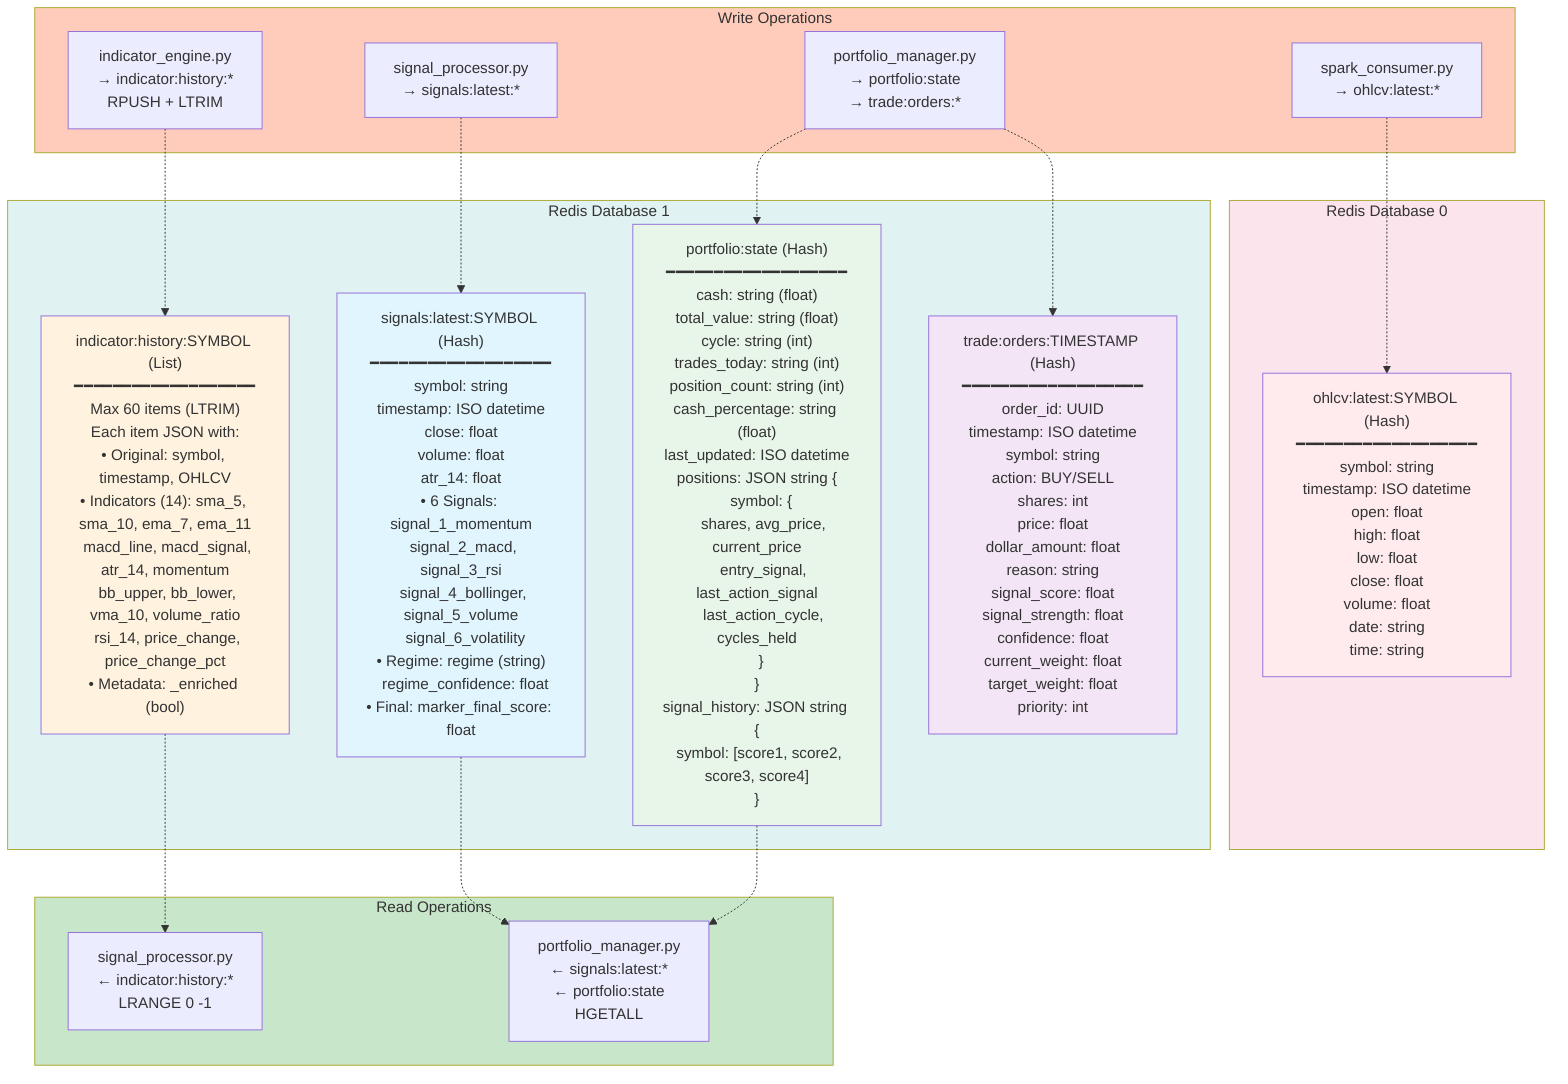 graph TB
    subgraph RedisDB0["Redis Database 0"]
        direction TB
        Latest["ohlcv:latest:SYMBOL (Hash)<br/>━━━━━━━━━━━━━━━━━━━<br/>symbol: string<br/>timestamp: ISO datetime<br/>open: float<br/>high: float<br/>low: float<br/>close: float<br/>volume: float<br/>date: string<br/>time: string"]
    end

    subgraph RedisDB1["Redis Database 1"]
        direction TB
        
        History["indicator:history:SYMBOL (List)<br/>━━━━━━━━━━━━━━━━━━━<br/>Max 60 items (LTRIM)<br/>Each item JSON with:<br/>• Original: symbol, timestamp, OHLCV<br/>• Indicators (14): sma_5, sma_10, ema_7, ema_11<br/>  macd_line, macd_signal, atr_14, momentum<br/>  bb_upper, bb_lower, vma_10, volume_ratio<br/>  rsi_14, price_change, price_change_pct<br/>• Metadata: _enriched (bool)"]
        
        Signals["signals:latest:SYMBOL (Hash)<br/>━━━━━━━━━━━━━━━━━━━<br/>symbol: string<br/>timestamp: ISO datetime<br/>close: float<br/>volume: float<br/>atr_14: float<br/>• 6 Signals: signal_1_momentum<br/>  signal_2_macd, signal_3_rsi<br/>  signal_4_bollinger, signal_5_volume<br/>  signal_6_volatility<br/>• Regime: regime (string)<br/>  regime_confidence: float<br/>• Final: marker_final_score: float"]
        
        Portfolio["portfolio:state (Hash)<br/>━━━━━━━━━━━━━━━━━━━<br/>cash: string (float)<br/>total_value: string (float)<br/>cycle: string (int)<br/>trades_today: string (int)<br/>position_count: string (int)<br/>cash_percentage: string (float)<br/>last_updated: ISO datetime<br/>positions: JSON string {<br/>  symbol: {<br/>    shares, avg_price, current_price<br/>    entry_signal, last_action_signal<br/>    last_action_cycle, cycles_held<br/>  }<br/>}<br/>signal_history: JSON string {<br/>  symbol: [score1, score2, score3, score4]<br/>}"]
        
        Orders["trade:orders:TIMESTAMP (Hash)<br/>━━━━━━━━━━━━━━━━━━━<br/>order_id: UUID<br/>timestamp: ISO datetime<br/>symbol: string<br/>action: BUY/SELL<br/>shares: int<br/>price: float<br/>dollar_amount: float<br/>reason: string<br/>signal_score: float<br/>signal_strength: float<br/>confidence: float<br/>current_weight: float<br/>target_weight: float<br/>priority: int"]
    end

    subgraph Writers["Write Operations"]
        W1["spark_consumer.py<br/>→ ohlcv:latest:*"]
        W2["indicator_engine.py<br/>→ indicator:history:*<br/>RPUSH + LTRIM"]
        W3["signal_processor.py<br/>→ signals:latest:*"]
        W4["portfolio_manager.py<br/>→ portfolio:state<br/>→ trade:orders:*"]
    end

    subgraph Readers["Read Operations"]
        R1["signal_processor.py<br/>← indicator:history:*<br/>LRANGE 0 -1"]
        R2["portfolio_manager.py<br/>← signals:latest:*<br/>← portfolio:state<br/>HGETALL"]
    end

    W1 -.-> Latest
    W2 -.-> History
    W3 -.-> Signals
    W4 -.-> Portfolio
    W4 -.-> Orders
    
    History -.-> R1
    Signals -.-> R2
    Portfolio -.-> R2

    style Latest fill:#ffebee
    style History fill:#fff3e0
    style Signals fill:#e1f5ff
    style Portfolio fill:#e8f5e9
    style Orders fill:#f3e5f5
    style RedisDB0 fill:#fce4ec
    style RedisDB1 fill:#e0f2f1
    style Writers fill:#ffccbc
    style Readers fill:#c8e6c9